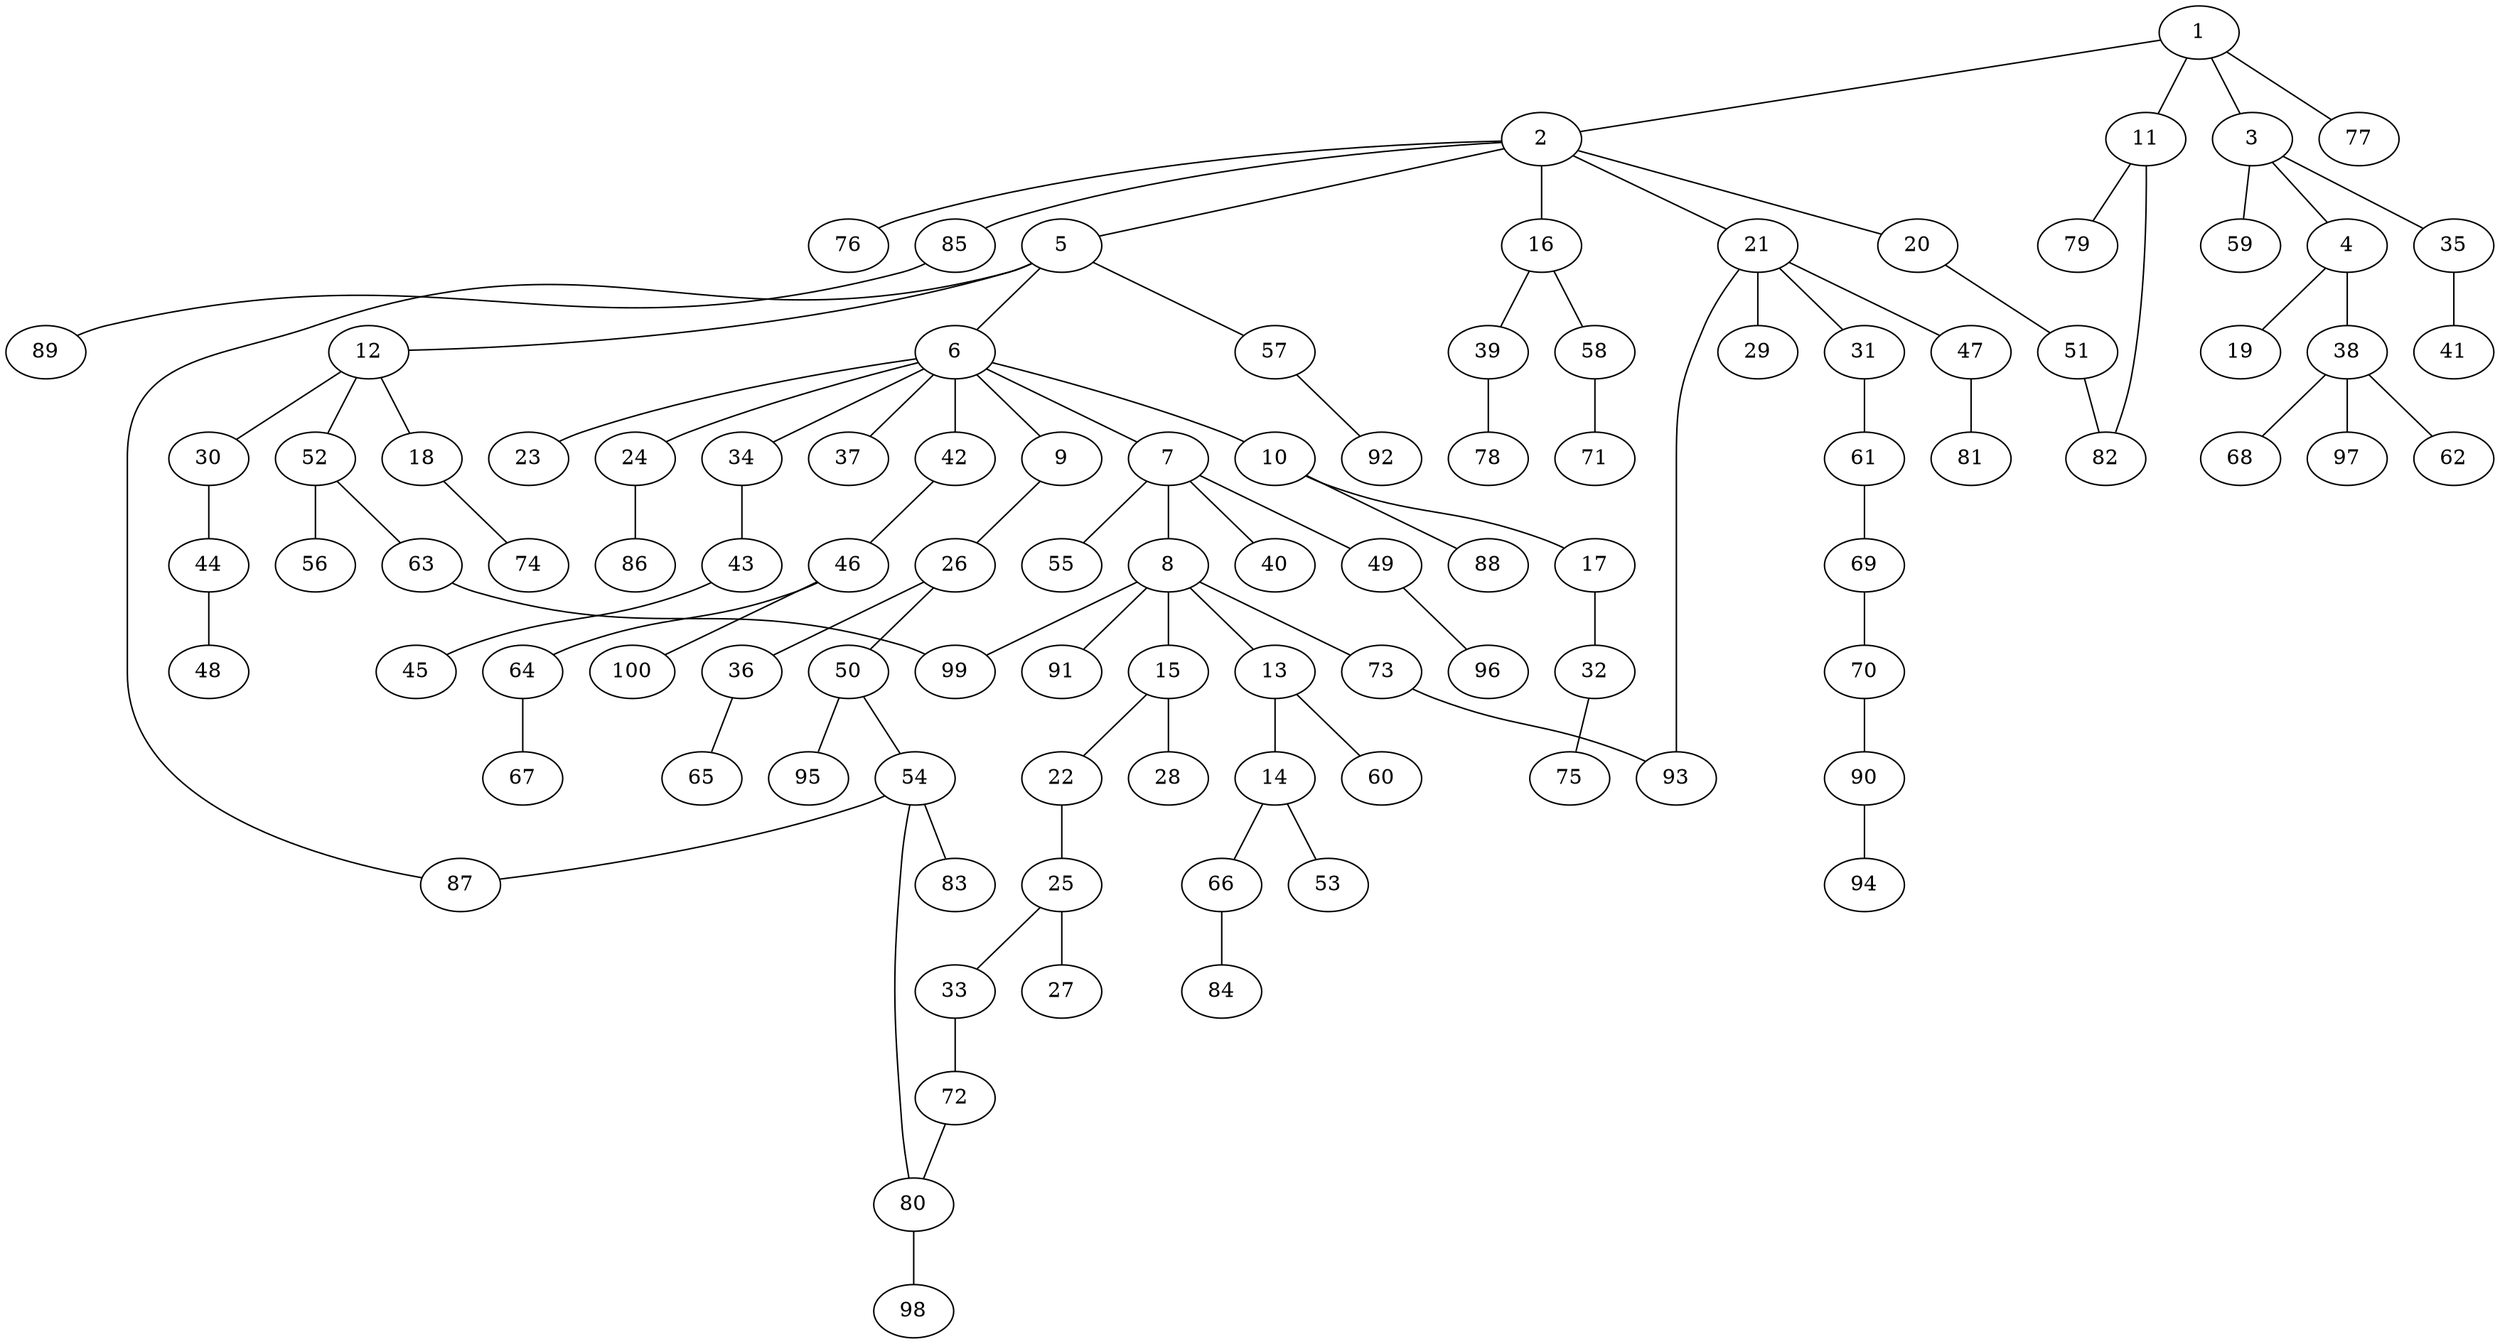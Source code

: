 graph graphname {1--2
1--3
1--11
1--77
2--5
2--16
2--20
2--21
2--76
2--85
3--4
3--35
3--59
4--19
4--38
5--6
5--12
5--57
5--87
6--7
6--9
6--10
6--23
6--24
6--34
6--37
6--42
7--8
7--40
7--49
7--55
8--13
8--15
8--73
8--91
8--99
9--26
10--17
10--88
11--79
11--82
12--18
12--30
12--52
13--14
13--60
14--53
14--66
15--22
15--28
16--39
16--58
17--32
18--74
20--51
21--29
21--31
21--47
21--93
22--25
24--86
25--27
25--33
26--36
26--50
30--44
31--61
32--75
33--72
34--43
35--41
36--65
38--62
38--68
38--97
39--78
42--46
43--45
44--48
46--64
46--100
47--81
49--96
50--54
50--95
51--82
52--56
52--63
54--80
54--83
54--87
57--92
58--71
61--69
63--99
64--67
66--84
69--70
70--90
72--80
73--93
80--98
85--89
90--94
}